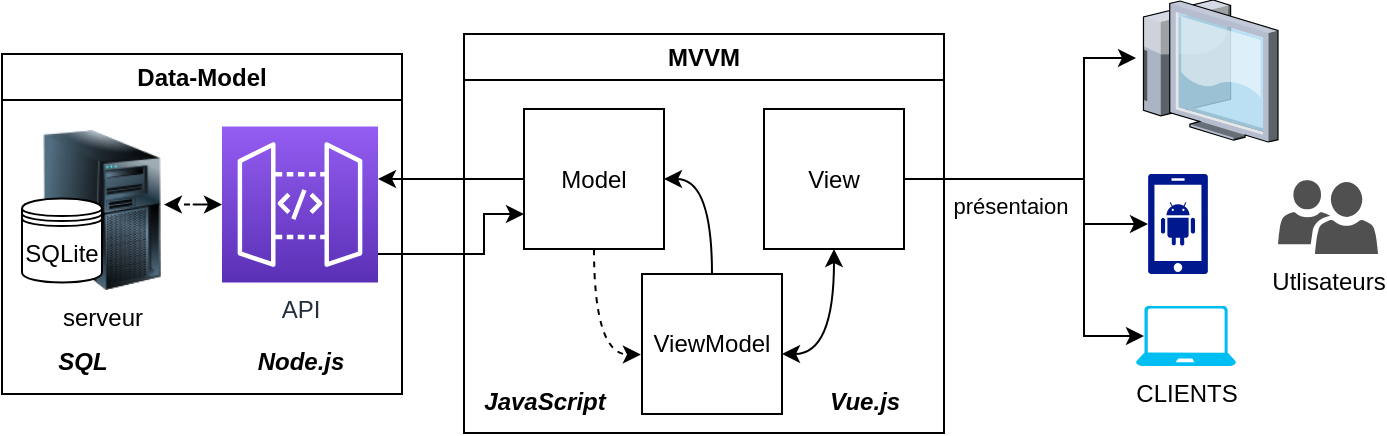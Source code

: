 <mxfile version="20.7.4" type="device"><diagram id="JIXYEf6lsO-kZ6k2zg5_" name="Page-1"><mxGraphModel dx="989" dy="577" grid="0" gridSize="10" guides="1" tooltips="1" connect="1" arrows="1" fold="1" page="1" pageScale="1" pageWidth="827" pageHeight="1169" math="0" shadow="0"><root><mxCell id="0"/><mxCell id="1" parent="0"/><mxCell id="LebcVY4_Q0euLH8uuyWf-3" value="" style="verticalLabelPosition=bottom;sketch=0;aspect=fixed;html=1;verticalAlign=top;strokeColor=none;align=center;outlineConnect=0;shape=mxgraph.citrix.thin_client;" vertex="1" parent="1"><mxGeometry x="606" y="243" width="71" height="71" as="geometry"/></mxCell><mxCell id="LebcVY4_Q0euLH8uuyWf-4" value="" style="sketch=0;aspect=fixed;pointerEvents=1;shadow=0;dashed=0;html=1;strokeColor=none;labelPosition=center;verticalLabelPosition=bottom;verticalAlign=top;align=center;fillColor=#00188D;shape=mxgraph.mscae.enterprise.android_phone" vertex="1" parent="1"><mxGeometry x="612" y="330" width="30" height="50" as="geometry"/></mxCell><mxCell id="LebcVY4_Q0euLH8uuyWf-5" value="CLIENTS" style="verticalLabelPosition=bottom;html=1;verticalAlign=top;align=center;strokeColor=none;fillColor=#00BEF2;shape=mxgraph.azure.laptop;pointerEvents=1;" vertex="1" parent="1"><mxGeometry x="606" y="396" width="50" height="30" as="geometry"/></mxCell><mxCell id="LebcVY4_Q0euLH8uuyWf-10" value="Utlisateurs" style="sketch=0;pointerEvents=1;shadow=0;dashed=0;html=1;strokeColor=none;labelPosition=center;verticalLabelPosition=bottom;verticalAlign=top;align=center;fillColor=#505050;shape=mxgraph.mscae.intune.user_group" vertex="1" parent="1"><mxGeometry x="677" y="333" width="50" height="37" as="geometry"/></mxCell><mxCell id="LebcVY4_Q0euLH8uuyWf-23" value="MVVM" style="swimlane;whiteSpace=wrap;html=1;" vertex="1" parent="1"><mxGeometry x="270" y="260" width="240" height="199.5" as="geometry"/></mxCell><mxCell id="LebcVY4_Q0euLH8uuyWf-13" value="View" style="whiteSpace=wrap;html=1;aspect=fixed;" vertex="1" parent="LebcVY4_Q0euLH8uuyWf-23"><mxGeometry x="150" y="37.5" width="70" height="70" as="geometry"/></mxCell><mxCell id="LebcVY4_Q0euLH8uuyWf-32" style="edgeStyle=orthogonalEdgeStyle;rounded=0;orthogonalLoop=1;jettySize=auto;html=1;entryX=-0.008;entryY=0.575;entryDx=0;entryDy=0;entryPerimeter=0;curved=1;dashed=1;" edge="1" parent="LebcVY4_Q0euLH8uuyWf-23" source="LebcVY4_Q0euLH8uuyWf-11" target="LebcVY4_Q0euLH8uuyWf-15"><mxGeometry relative="1" as="geometry"/></mxCell><mxCell id="LebcVY4_Q0euLH8uuyWf-11" value="Model" style="whiteSpace=wrap;html=1;aspect=fixed;" vertex="1" parent="LebcVY4_Q0euLH8uuyWf-23"><mxGeometry x="30" y="37.5" width="70" height="70" as="geometry"/></mxCell><mxCell id="LebcVY4_Q0euLH8uuyWf-34" style="edgeStyle=orthogonalEdgeStyle;rounded=0;orthogonalLoop=1;jettySize=auto;html=1;entryX=1;entryY=0.5;entryDx=0;entryDy=0;curved=1;" edge="1" parent="LebcVY4_Q0euLH8uuyWf-23" source="LebcVY4_Q0euLH8uuyWf-15" target="LebcVY4_Q0euLH8uuyWf-11"><mxGeometry relative="1" as="geometry"/></mxCell><mxCell id="LebcVY4_Q0euLH8uuyWf-35" style="rounded=0;orthogonalLoop=1;jettySize=auto;html=1;entryX=0.5;entryY=1;entryDx=0;entryDy=0;edgeStyle=orthogonalEdgeStyle;curved=1;startArrow=classic;startFill=1;" edge="1" parent="LebcVY4_Q0euLH8uuyWf-23" source="LebcVY4_Q0euLH8uuyWf-15" target="LebcVY4_Q0euLH8uuyWf-13"><mxGeometry relative="1" as="geometry"><Array as="points"><mxPoint x="185" y="160"/></Array></mxGeometry></mxCell><mxCell id="LebcVY4_Q0euLH8uuyWf-15" value="ViewModel" style="whiteSpace=wrap;html=1;aspect=fixed;" vertex="1" parent="LebcVY4_Q0euLH8uuyWf-23"><mxGeometry x="89" y="120" width="70" height="70" as="geometry"/></mxCell><mxCell id="LebcVY4_Q0euLH8uuyWf-43" value="&lt;font style=&quot;font-size: 12px;&quot;&gt;&lt;i&gt;JavaScript&lt;/i&gt;&lt;/font&gt;" style="text;strokeColor=none;fillColor=none;html=1;fontSize=24;fontStyle=1;verticalAlign=middle;align=center;" vertex="1" parent="LebcVY4_Q0euLH8uuyWf-23"><mxGeometry x="10" y="170" width="60" height="20" as="geometry"/></mxCell><mxCell id="LebcVY4_Q0euLH8uuyWf-44" value="&lt;font style=&quot;font-size: 12px;&quot;&gt;&lt;i&gt;Vue.js&lt;/i&gt;&lt;/font&gt;" style="text;strokeColor=none;fillColor=none;html=1;fontSize=24;fontStyle=1;verticalAlign=middle;align=center;" vertex="1" parent="LebcVY4_Q0euLH8uuyWf-23"><mxGeometry x="170" y="170" width="60" height="20" as="geometry"/></mxCell><mxCell id="LebcVY4_Q0euLH8uuyWf-24" value="Data-Model" style="swimlane;whiteSpace=wrap;html=1;" vertex="1" parent="1"><mxGeometry x="39" y="270" width="200" height="170" as="geometry"/></mxCell><mxCell id="LebcVY4_Q0euLH8uuyWf-41" style="edgeStyle=orthogonalEdgeStyle;curved=1;rounded=0;orthogonalLoop=1;jettySize=auto;html=1;entryX=0.887;entryY=0.466;entryDx=0;entryDy=0;entryPerimeter=0;dashed=1;fontSize=12;startArrow=classic;startFill=1;" edge="1" parent="LebcVY4_Q0euLH8uuyWf-24" source="LebcVY4_Q0euLH8uuyWf-2" target="LebcVY4_Q0euLH8uuyWf-1"><mxGeometry relative="1" as="geometry"/></mxCell><mxCell id="LebcVY4_Q0euLH8uuyWf-2" value="API" style="sketch=0;points=[[0,0,0],[0.25,0,0],[0.5,0,0],[0.75,0,0],[1,0,0],[0,1,0],[0.25,1,0],[0.5,1,0],[0.75,1,0],[1,1,0],[0,0.25,0],[0,0.5,0],[0,0.75,0],[1,0.25,0],[1,0.5,0],[1,0.75,0]];outlineConnect=0;fontColor=#232F3E;gradientColor=#945DF2;gradientDirection=north;fillColor=#5A30B5;strokeColor=#ffffff;dashed=0;verticalLabelPosition=bottom;verticalAlign=top;align=center;html=1;fontSize=12;fontStyle=0;aspect=fixed;shape=mxgraph.aws4.resourceIcon;resIcon=mxgraph.aws4.api_gateway;" vertex="1" parent="LebcVY4_Q0euLH8uuyWf-24"><mxGeometry x="110" y="36.25" width="78" height="78" as="geometry"/></mxCell><mxCell id="LebcVY4_Q0euLH8uuyWf-1" value="serveur&lt;br&gt;" style="image;html=1;image=img/lib/clip_art/computers/Server_Tower_128x128.png" vertex="1" parent="LebcVY4_Q0euLH8uuyWf-24"><mxGeometry x="10" y="38" width="80" height="80" as="geometry"/></mxCell><mxCell id="LebcVY4_Q0euLH8uuyWf-38" value="&lt;font style=&quot;font-size: 12px;&quot;&gt;&lt;i&gt;Node.js&lt;br&gt;&lt;/i&gt;&lt;/font&gt;" style="text;strokeColor=none;fillColor=none;html=1;fontSize=24;fontStyle=1;verticalAlign=middle;align=center;" vertex="1" parent="LebcVY4_Q0euLH8uuyWf-24"><mxGeometry x="119" y="140" width="60" height="20" as="geometry"/></mxCell><mxCell id="LebcVY4_Q0euLH8uuyWf-42" value="SQLite" style="shape=datastore;whiteSpace=wrap;html=1;fontSize=12;" vertex="1" parent="LebcVY4_Q0euLH8uuyWf-24"><mxGeometry x="10" y="72.25" width="40" height="42" as="geometry"/></mxCell><mxCell id="LebcVY4_Q0euLH8uuyWf-45" value="&lt;font style=&quot;font-size: 12px;&quot;&gt;&lt;i&gt;SQL&lt;/i&gt;&lt;/font&gt;" style="text;strokeColor=none;fillColor=none;html=1;fontSize=24;fontStyle=1;verticalAlign=middle;align=center;" vertex="1" parent="LebcVY4_Q0euLH8uuyWf-24"><mxGeometry x="10" y="140" width="60" height="20" as="geometry"/></mxCell><mxCell id="LebcVY4_Q0euLH8uuyWf-26" value="" style="edgeStyle=orthogonalEdgeStyle;rounded=0;orthogonalLoop=1;jettySize=auto;html=1;" edge="1" parent="1" source="LebcVY4_Q0euLH8uuyWf-13" target="LebcVY4_Q0euLH8uuyWf-3"><mxGeometry relative="1" as="geometry"><Array as="points"><mxPoint x="580" y="333"/><mxPoint x="580" y="272"/></Array></mxGeometry></mxCell><mxCell id="LebcVY4_Q0euLH8uuyWf-27" style="edgeStyle=orthogonalEdgeStyle;rounded=0;orthogonalLoop=1;jettySize=auto;html=1;entryX=0.08;entryY=0.5;entryDx=0;entryDy=0;entryPerimeter=0;" edge="1" parent="1" source="LebcVY4_Q0euLH8uuyWf-13" target="LebcVY4_Q0euLH8uuyWf-5"><mxGeometry relative="1" as="geometry"><Array as="points"><mxPoint x="580" y="333"/><mxPoint x="580" y="411"/></Array></mxGeometry></mxCell><mxCell id="LebcVY4_Q0euLH8uuyWf-28" style="edgeStyle=orthogonalEdgeStyle;rounded=0;orthogonalLoop=1;jettySize=auto;html=1;entryX=0;entryY=0.5;entryDx=0;entryDy=0;entryPerimeter=0;" edge="1" parent="1" source="LebcVY4_Q0euLH8uuyWf-13" target="LebcVY4_Q0euLH8uuyWf-4"><mxGeometry relative="1" as="geometry"><Array as="points"><mxPoint x="580" y="333"/><mxPoint x="580" y="355"/></Array></mxGeometry></mxCell><mxCell id="LebcVY4_Q0euLH8uuyWf-36" value="présentaion" style="edgeLabel;html=1;align=center;verticalAlign=middle;resizable=0;points=[];" vertex="1" connectable="0" parent="LebcVY4_Q0euLH8uuyWf-28"><mxGeometry x="-0.494" relative="1" as="geometry"><mxPoint x="16" y="13" as="offset"/></mxGeometry></mxCell><mxCell id="LebcVY4_Q0euLH8uuyWf-29" value="" style="edgeStyle=orthogonalEdgeStyle;rounded=0;orthogonalLoop=1;jettySize=auto;html=1;" edge="1" parent="1" source="LebcVY4_Q0euLH8uuyWf-11" target="LebcVY4_Q0euLH8uuyWf-2"><mxGeometry relative="1" as="geometry"><Array as="points"><mxPoint x="240" y="333"/><mxPoint x="240" y="333"/></Array></mxGeometry></mxCell><mxCell id="LebcVY4_Q0euLH8uuyWf-30" style="edgeStyle=orthogonalEdgeStyle;rounded=0;orthogonalLoop=1;jettySize=auto;html=1;entryX=0;entryY=0.75;entryDx=0;entryDy=0;" edge="1" parent="1" source="LebcVY4_Q0euLH8uuyWf-2" target="LebcVY4_Q0euLH8uuyWf-11"><mxGeometry relative="1" as="geometry"><Array as="points"><mxPoint x="280" y="370"/><mxPoint x="280" y="350"/></Array></mxGeometry></mxCell></root></mxGraphModel></diagram></mxfile>